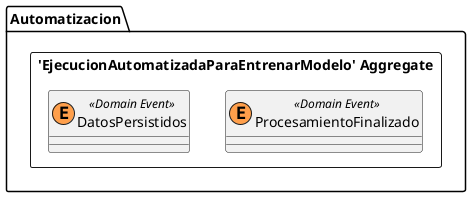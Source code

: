 @startuml

skinparam componentStyle uml2

package Automatizacion {
	package "'EjecucionAutomatizadaParaEntrenarModelo' Aggregate" <<Rectangle>> {
		class ProcesamientoFinalizado <<(E,#ff9f4b) Domain Event>> {
		}
		class DatosPersistidos <<(E,#ff9f4b) Domain Event>> {
		}
	}
}


@enduml

